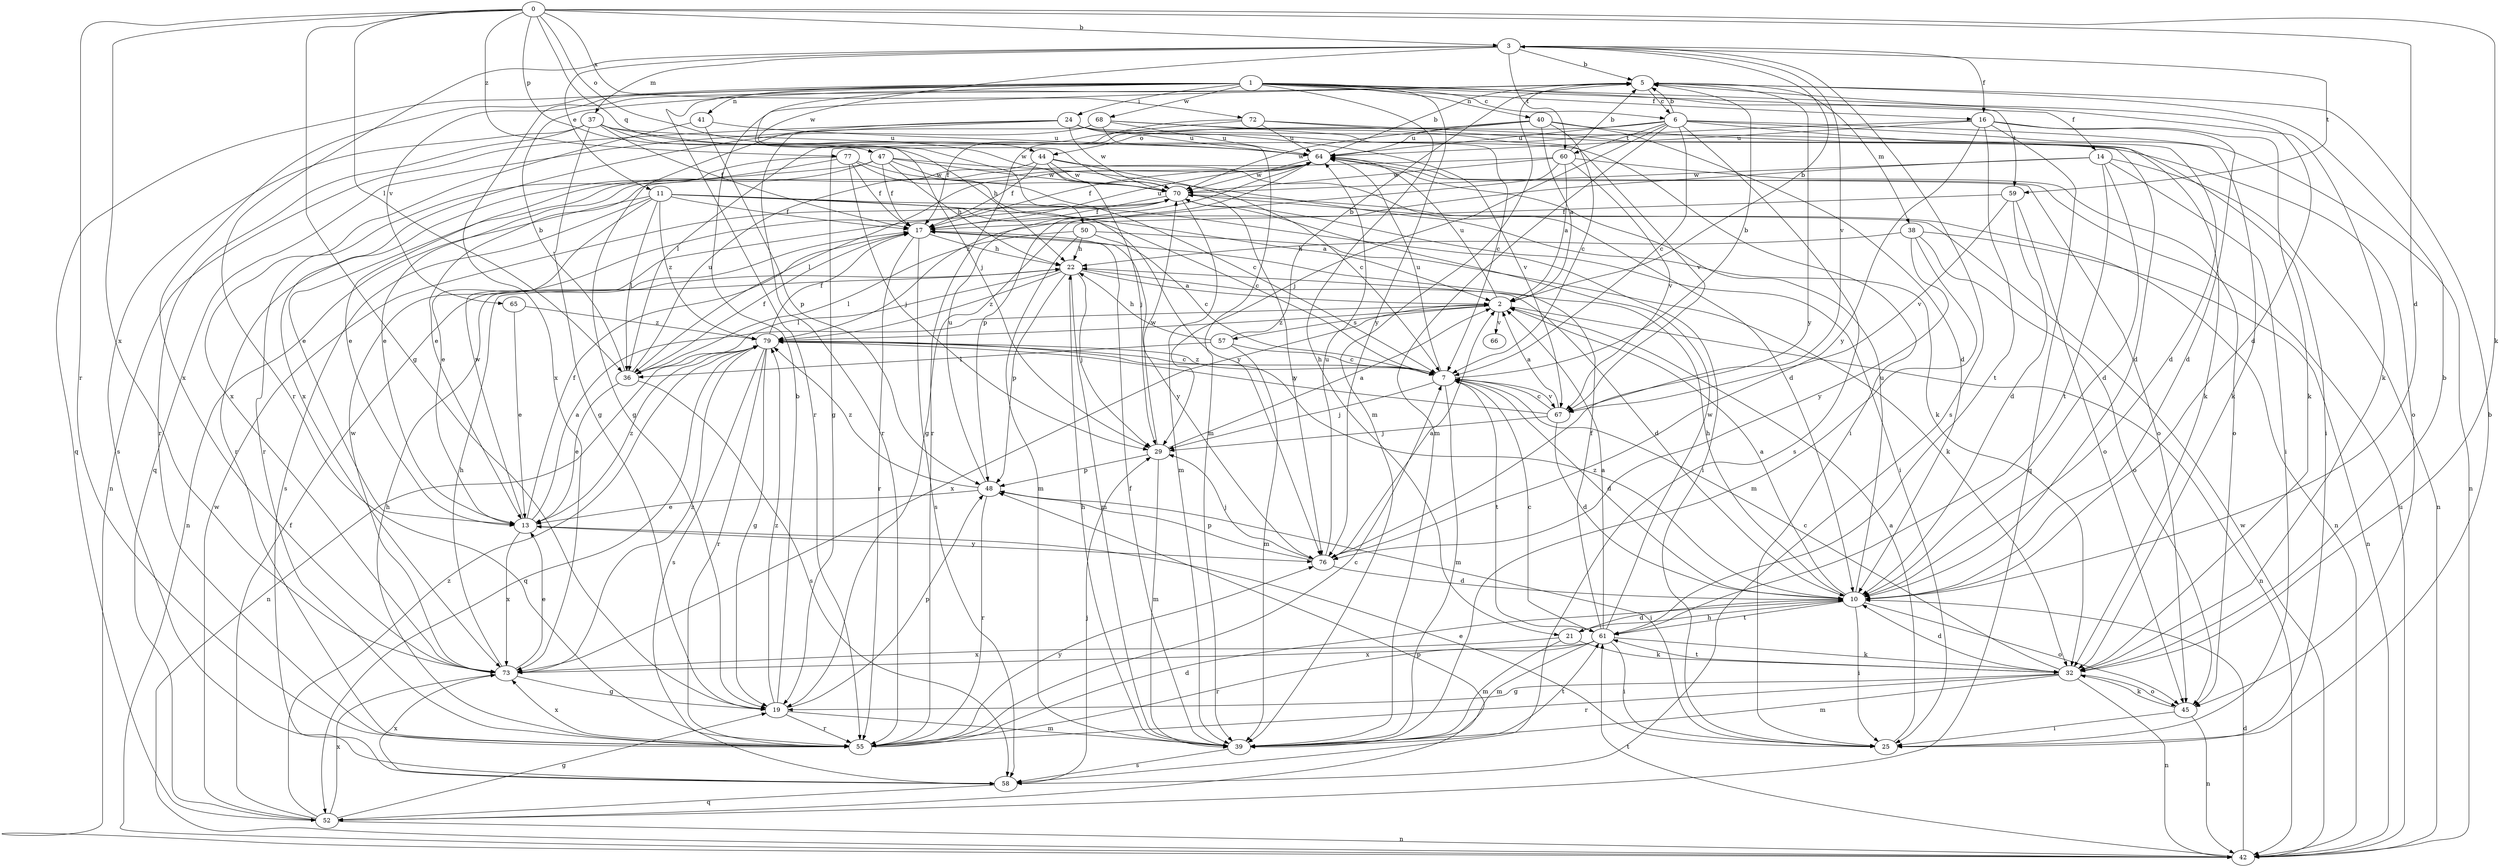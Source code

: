 strict digraph  {
0;
1;
2;
3;
5;
6;
7;
10;
11;
13;
14;
16;
17;
19;
21;
22;
24;
25;
29;
32;
36;
37;
38;
39;
40;
41;
42;
44;
45;
47;
48;
50;
52;
55;
57;
58;
59;
60;
61;
64;
65;
66;
67;
68;
70;
72;
73;
76;
77;
79;
0 -> 3  [label=b];
0 -> 10  [label=d];
0 -> 19  [label=g];
0 -> 32  [label=k];
0 -> 36  [label=l];
0 -> 44  [label=o];
0 -> 47  [label=p];
0 -> 50  [label=q];
0 -> 55  [label=r];
0 -> 72  [label=x];
0 -> 73  [label=x];
0 -> 77  [label=z];
1 -> 6  [label=c];
1 -> 14  [label=f];
1 -> 16  [label=f];
1 -> 21  [label=h];
1 -> 24  [label=i];
1 -> 29  [label=j];
1 -> 32  [label=k];
1 -> 40  [label=n];
1 -> 41  [label=n];
1 -> 52  [label=q];
1 -> 55  [label=r];
1 -> 59  [label=t];
1 -> 65  [label=v];
1 -> 68  [label=w];
1 -> 73  [label=x];
1 -> 76  [label=y];
2 -> 3  [label=b];
2 -> 42  [label=n];
2 -> 57  [label=s];
2 -> 64  [label=u];
2 -> 66  [label=v];
2 -> 73  [label=x];
2 -> 79  [label=z];
3 -> 5  [label=b];
3 -> 11  [label=e];
3 -> 16  [label=f];
3 -> 37  [label=m];
3 -> 55  [label=r];
3 -> 58  [label=s];
3 -> 59  [label=t];
3 -> 60  [label=t];
3 -> 67  [label=v];
3 -> 70  [label=w];
5 -> 6  [label=c];
5 -> 10  [label=d];
5 -> 38  [label=m];
5 -> 39  [label=m];
5 -> 73  [label=x];
5 -> 76  [label=y];
6 -> 5  [label=b];
6 -> 7  [label=c];
6 -> 10  [label=d];
6 -> 29  [label=j];
6 -> 32  [label=k];
6 -> 39  [label=m];
6 -> 42  [label=n];
6 -> 44  [label=o];
6 -> 58  [label=s];
6 -> 60  [label=t];
6 -> 64  [label=u];
7 -> 5  [label=b];
7 -> 10  [label=d];
7 -> 29  [label=j];
7 -> 39  [label=m];
7 -> 61  [label=t];
7 -> 64  [label=u];
7 -> 67  [label=v];
7 -> 79  [label=z];
10 -> 2  [label=a];
10 -> 21  [label=h];
10 -> 22  [label=h];
10 -> 25  [label=i];
10 -> 45  [label=o];
10 -> 61  [label=t];
10 -> 64  [label=u];
10 -> 79  [label=z];
11 -> 2  [label=a];
11 -> 7  [label=c];
11 -> 13  [label=e];
11 -> 17  [label=f];
11 -> 25  [label=i];
11 -> 36  [label=l];
11 -> 42  [label=n];
11 -> 58  [label=s];
11 -> 79  [label=z];
13 -> 2  [label=a];
13 -> 17  [label=f];
13 -> 70  [label=w];
13 -> 73  [label=x];
13 -> 76  [label=y];
13 -> 79  [label=z];
14 -> 10  [label=d];
14 -> 19  [label=g];
14 -> 25  [label=i];
14 -> 42  [label=n];
14 -> 61  [label=t];
14 -> 70  [label=w];
16 -> 10  [label=d];
16 -> 19  [label=g];
16 -> 32  [label=k];
16 -> 52  [label=q];
16 -> 61  [label=t];
16 -> 64  [label=u];
16 -> 76  [label=y];
17 -> 22  [label=h];
17 -> 55  [label=r];
17 -> 58  [label=s];
17 -> 64  [label=u];
17 -> 76  [label=y];
19 -> 5  [label=b];
19 -> 39  [label=m];
19 -> 48  [label=p];
19 -> 55  [label=r];
19 -> 79  [label=z];
21 -> 10  [label=d];
21 -> 32  [label=k];
21 -> 39  [label=m];
21 -> 73  [label=x];
22 -> 2  [label=a];
22 -> 10  [label=d];
22 -> 29  [label=j];
22 -> 36  [label=l];
22 -> 39  [label=m];
22 -> 48  [label=p];
22 -> 79  [label=z];
24 -> 19  [label=g];
24 -> 25  [label=i];
24 -> 42  [label=n];
24 -> 45  [label=o];
24 -> 52  [label=q];
24 -> 64  [label=u];
24 -> 67  [label=v];
24 -> 70  [label=w];
25 -> 2  [label=a];
25 -> 5  [label=b];
25 -> 13  [label=e];
29 -> 2  [label=a];
29 -> 39  [label=m];
29 -> 48  [label=p];
29 -> 70  [label=w];
32 -> 5  [label=b];
32 -> 7  [label=c];
32 -> 10  [label=d];
32 -> 19  [label=g];
32 -> 39  [label=m];
32 -> 42  [label=n];
32 -> 45  [label=o];
32 -> 55  [label=r];
32 -> 61  [label=t];
36 -> 5  [label=b];
36 -> 13  [label=e];
36 -> 17  [label=f];
36 -> 58  [label=s];
36 -> 64  [label=u];
37 -> 17  [label=f];
37 -> 19  [label=g];
37 -> 22  [label=h];
37 -> 55  [label=r];
37 -> 58  [label=s];
37 -> 64  [label=u];
37 -> 70  [label=w];
38 -> 22  [label=h];
38 -> 39  [label=m];
38 -> 42  [label=n];
38 -> 45  [label=o];
38 -> 76  [label=y];
39 -> 17  [label=f];
39 -> 22  [label=h];
39 -> 58  [label=s];
39 -> 61  [label=t];
40 -> 2  [label=a];
40 -> 7  [label=c];
40 -> 10  [label=d];
40 -> 32  [label=k];
40 -> 55  [label=r];
40 -> 64  [label=u];
40 -> 70  [label=w];
41 -> 48  [label=p];
41 -> 64  [label=u];
41 -> 73  [label=x];
42 -> 10  [label=d];
42 -> 61  [label=t];
42 -> 64  [label=u];
42 -> 70  [label=w];
44 -> 7  [label=c];
44 -> 10  [label=d];
44 -> 13  [label=e];
44 -> 17  [label=f];
44 -> 29  [label=j];
44 -> 70  [label=w];
45 -> 25  [label=i];
45 -> 32  [label=k];
45 -> 42  [label=n];
47 -> 13  [label=e];
47 -> 17  [label=f];
47 -> 22  [label=h];
47 -> 32  [label=k];
47 -> 55  [label=r];
47 -> 70  [label=w];
47 -> 76  [label=y];
48 -> 13  [label=e];
48 -> 25  [label=i];
48 -> 55  [label=r];
48 -> 64  [label=u];
48 -> 79  [label=z];
50 -> 7  [label=c];
50 -> 22  [label=h];
50 -> 32  [label=k];
50 -> 36  [label=l];
50 -> 39  [label=m];
52 -> 17  [label=f];
52 -> 19  [label=g];
52 -> 42  [label=n];
52 -> 48  [label=p];
52 -> 70  [label=w];
52 -> 73  [label=x];
52 -> 79  [label=z];
55 -> 7  [label=c];
55 -> 10  [label=d];
55 -> 22  [label=h];
55 -> 73  [label=x];
55 -> 76  [label=y];
57 -> 5  [label=b];
57 -> 7  [label=c];
57 -> 22  [label=h];
57 -> 36  [label=l];
57 -> 39  [label=m];
58 -> 29  [label=j];
58 -> 52  [label=q];
58 -> 73  [label=x];
59 -> 10  [label=d];
59 -> 17  [label=f];
59 -> 45  [label=o];
59 -> 67  [label=v];
60 -> 2  [label=a];
60 -> 5  [label=b];
60 -> 13  [label=e];
60 -> 45  [label=o];
60 -> 67  [label=v];
60 -> 70  [label=w];
60 -> 79  [label=z];
61 -> 2  [label=a];
61 -> 7  [label=c];
61 -> 17  [label=f];
61 -> 25  [label=i];
61 -> 32  [label=k];
61 -> 39  [label=m];
61 -> 55  [label=r];
61 -> 70  [label=w];
61 -> 73  [label=x];
64 -> 5  [label=b];
64 -> 17  [label=f];
64 -> 36  [label=l];
64 -> 45  [label=o];
64 -> 48  [label=p];
64 -> 70  [label=w];
65 -> 13  [label=e];
65 -> 79  [label=z];
67 -> 2  [label=a];
67 -> 7  [label=c];
67 -> 10  [label=d];
67 -> 29  [label=j];
67 -> 79  [label=z];
68 -> 7  [label=c];
68 -> 39  [label=m];
68 -> 55  [label=r];
68 -> 64  [label=u];
68 -> 67  [label=v];
68 -> 73  [label=x];
70 -> 17  [label=f];
70 -> 25  [label=i];
70 -> 39  [label=m];
70 -> 42  [label=n];
70 -> 76  [label=y];
72 -> 10  [label=d];
72 -> 17  [label=f];
72 -> 25  [label=i];
72 -> 36  [label=l];
72 -> 64  [label=u];
73 -> 13  [label=e];
73 -> 19  [label=g];
73 -> 22  [label=h];
73 -> 70  [label=w];
73 -> 79  [label=z];
76 -> 2  [label=a];
76 -> 10  [label=d];
76 -> 29  [label=j];
76 -> 48  [label=p];
76 -> 64  [label=u];
77 -> 7  [label=c];
77 -> 13  [label=e];
77 -> 17  [label=f];
77 -> 29  [label=j];
77 -> 55  [label=r];
77 -> 70  [label=w];
79 -> 7  [label=c];
79 -> 17  [label=f];
79 -> 19  [label=g];
79 -> 42  [label=n];
79 -> 52  [label=q];
79 -> 55  [label=r];
79 -> 58  [label=s];
}
